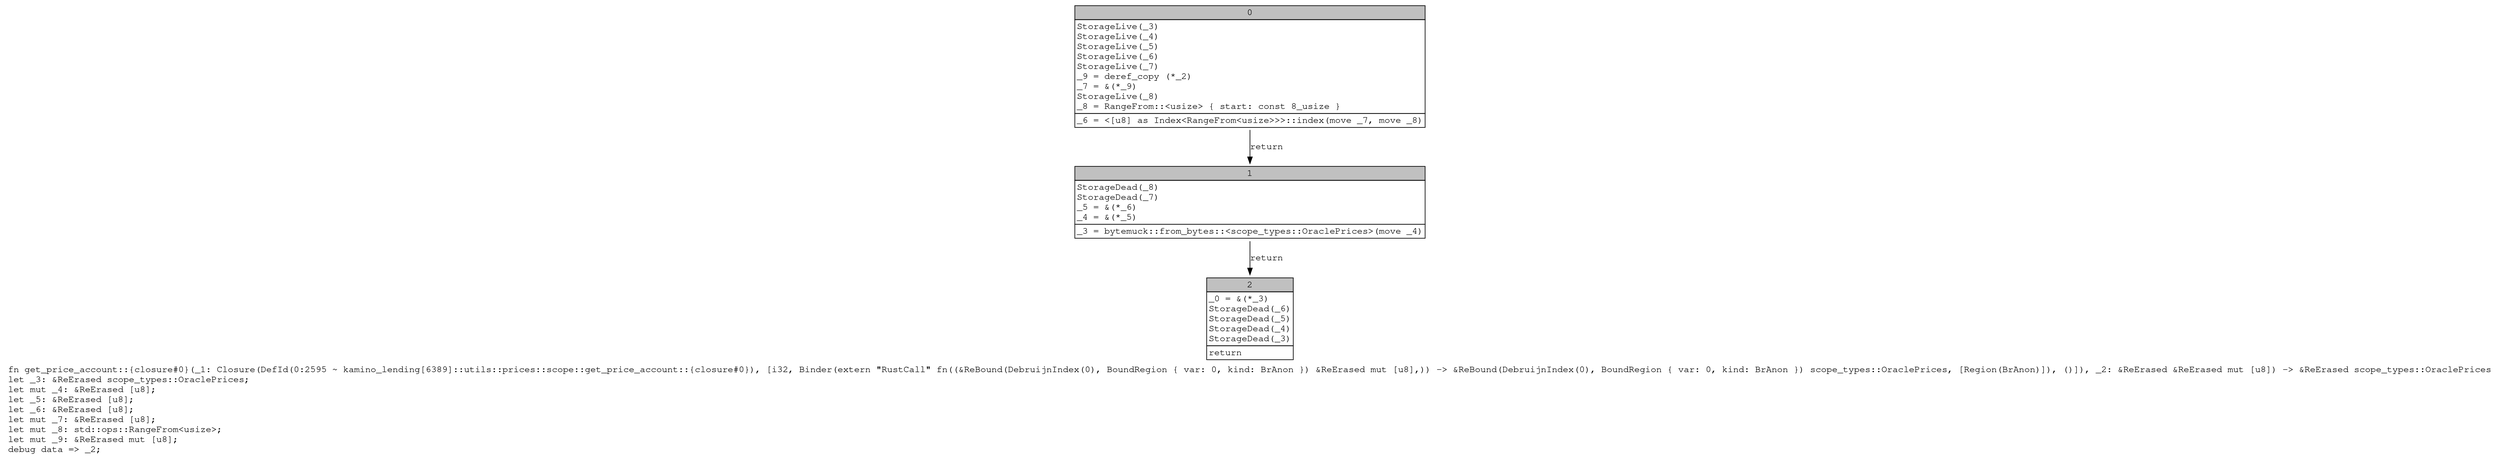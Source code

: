 digraph Mir_0_2595 {
    graph [fontname="Courier, monospace"];
    node [fontname="Courier, monospace"];
    edge [fontname="Courier, monospace"];
    label=<fn get_price_account::{closure#0}(_1: Closure(DefId(0:2595 ~ kamino_lending[6389]::utils::prices::scope::get_price_account::{closure#0}), [i32, Binder(extern &quot;RustCall&quot; fn((&amp;ReBound(DebruijnIndex(0), BoundRegion { var: 0, kind: BrAnon }) &amp;ReErased mut [u8],)) -&gt; &amp;ReBound(DebruijnIndex(0), BoundRegion { var: 0, kind: BrAnon }) scope_types::OraclePrices, [Region(BrAnon)]), ()]), _2: &amp;ReErased &amp;ReErased mut [u8]) -&gt; &amp;ReErased scope_types::OraclePrices<br align="left"/>let _3: &amp;ReErased scope_types::OraclePrices;<br align="left"/>let mut _4: &amp;ReErased [u8];<br align="left"/>let _5: &amp;ReErased [u8];<br align="left"/>let _6: &amp;ReErased [u8];<br align="left"/>let mut _7: &amp;ReErased [u8];<br align="left"/>let mut _8: std::ops::RangeFrom&lt;usize&gt;;<br align="left"/>let mut _9: &amp;ReErased mut [u8];<br align="left"/>debug data =&gt; _2;<br align="left"/>>;
    bb0__0_2595 [shape="none", label=<<table border="0" cellborder="1" cellspacing="0"><tr><td bgcolor="gray" align="center" colspan="1">0</td></tr><tr><td align="left" balign="left">StorageLive(_3)<br/>StorageLive(_4)<br/>StorageLive(_5)<br/>StorageLive(_6)<br/>StorageLive(_7)<br/>_9 = deref_copy (*_2)<br/>_7 = &amp;(*_9)<br/>StorageLive(_8)<br/>_8 = RangeFrom::&lt;usize&gt; { start: const 8_usize }<br/></td></tr><tr><td align="left">_6 = &lt;[u8] as Index&lt;RangeFrom&lt;usize&gt;&gt;&gt;::index(move _7, move _8)</td></tr></table>>];
    bb1__0_2595 [shape="none", label=<<table border="0" cellborder="1" cellspacing="0"><tr><td bgcolor="gray" align="center" colspan="1">1</td></tr><tr><td align="left" balign="left">StorageDead(_8)<br/>StorageDead(_7)<br/>_5 = &amp;(*_6)<br/>_4 = &amp;(*_5)<br/></td></tr><tr><td align="left">_3 = bytemuck::from_bytes::&lt;scope_types::OraclePrices&gt;(move _4)</td></tr></table>>];
    bb2__0_2595 [shape="none", label=<<table border="0" cellborder="1" cellspacing="0"><tr><td bgcolor="gray" align="center" colspan="1">2</td></tr><tr><td align="left" balign="left">_0 = &amp;(*_3)<br/>StorageDead(_6)<br/>StorageDead(_5)<br/>StorageDead(_4)<br/>StorageDead(_3)<br/></td></tr><tr><td align="left">return</td></tr></table>>];
    bb0__0_2595 -> bb1__0_2595 [label="return"];
    bb1__0_2595 -> bb2__0_2595 [label="return"];
}
